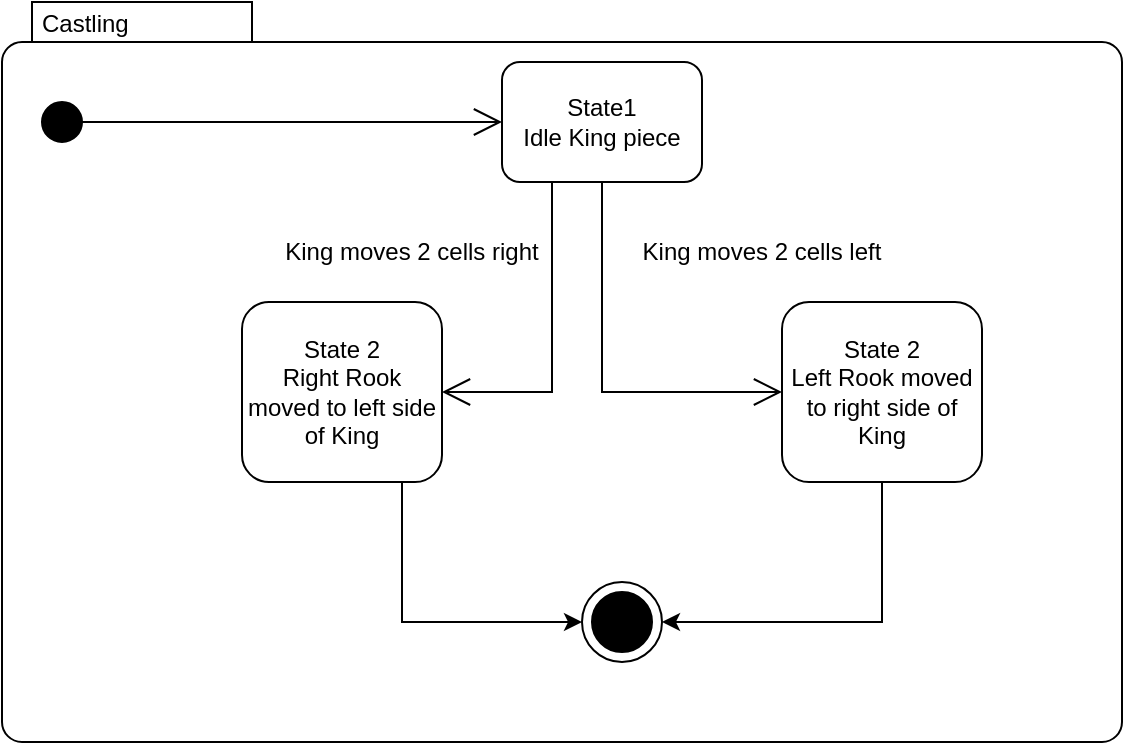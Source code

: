 <mxfile version="15.9.1" type="device"><diagram id="RcuQrL5C073z-UgA4AmN" name="Page-1"><mxGraphModel dx="1278" dy="585" grid="1" gridSize="10" guides="1" tooltips="1" connect="1" arrows="1" fold="1" page="1" pageScale="1" pageWidth="850" pageHeight="1100" math="0" shadow="0"><root><mxCell id="0"/><mxCell id="1" parent="0"/><mxCell id="GtTRxQEGEjN50l0oxvc9-1" value="Castling" style="shape=mxgraph.sysml.compState;align=left;verticalAlign=top;spacingTop=-3;spacingLeft=18;strokeWidth=1;recursiveResize=0;" vertex="1" parent="1"><mxGeometry x="145" y="70" width="560" height="370" as="geometry"/></mxCell><mxCell id="GtTRxQEGEjN50l0oxvc9-2" value="" style="shape=ellipse;html=1;fillColor=#000000;verticalLabelPosition=bottom;labelBackgroundColor=#ffffff;verticalAlign=top;" vertex="1" parent="GtTRxQEGEjN50l0oxvc9-1"><mxGeometry x="20" y="50" width="20" height="20" as="geometry"/></mxCell><mxCell id="GtTRxQEGEjN50l0oxvc9-3" value="State1&lt;br&gt;Idle King piece" style="strokeColor=inherit;fillColor=inherit;gradientColor=inherit;shape=rect;html=1;rounded=1;whiteSpace=wrap;align=center;" vertex="1" parent="GtTRxQEGEjN50l0oxvc9-1"><mxGeometry x="250" y="30" width="100" height="60" as="geometry"/></mxCell><mxCell id="GtTRxQEGEjN50l0oxvc9-18" value="" style="edgeStyle=orthogonalEdgeStyle;rounded=0;orthogonalLoop=1;jettySize=auto;html=1;" edge="1" parent="GtTRxQEGEjN50l0oxvc9-1" source="GtTRxQEGEjN50l0oxvc9-5" target="GtTRxQEGEjN50l0oxvc9-17"><mxGeometry relative="1" as="geometry"><Array as="points"><mxPoint x="440" y="310"/></Array></mxGeometry></mxCell><mxCell id="GtTRxQEGEjN50l0oxvc9-5" value="State 2&lt;br&gt;Left Rook moved to right side of King&lt;span style=&quot;color: rgba(0 , 0 , 0 , 0) ; font-family: monospace ; font-size: 0px&quot;&gt;%3CmxGraphModel%3E%3Croot%3E%3CmxCell%20id%3D%220%22%2F%3E%3CmxCell%20id%3D%221%22%20parent%3D%220%22%2F%3E%3CmxCell%20id%3D%222%22%20value%3D%22Promote%20Pawn%22%20style%3D%22shape%3Dmxgraph.sysml.compState%3Balign%3Dleft%3BverticalAlign%3Dtop%3BspacingTop%3D-3%3BspacingLeft%3D18%3BstrokeWidth%3D1%3BrecursiveResize%3D0%3B%22%20vertex%3D%221%22%20parent%3D%221%22%3E%3CmxGeometry%20x%3D%22100%22%20y%3D%22110%22%20width%3D%22560%22%20height%3D%22370%22%20as%3D%22geometry%22%2F%3E%3C%2FmxCell%3E%3CmxCell%20id%3D%223%22%20value%3D%22%22%20style%3D%22shape%3Dellipse%3Bhtml%3D1%3BfillColor%3D%23000000%3BverticalLabelPosition%3Dbottom%3BlabelBackgroundColor%3D%23ffffff%3BverticalAlign%3Dtop%3B%22%20vertex%3D%221%22%20parent%3D%222%22%3E%3CmxGeometry%20x%3D%2220%22%20y%3D%2250%22%20width%3D%2220%22%20height%3D%2220%22%20as%3D%22geometry%22%2F%3E%3C%2FmxCell%3E%3CmxCell%20id%3D%224%22%20value%3D%22State1%26lt%3Bbr%26gt%3BIdle%20piece%20on%20opponent's%20pawn%20rank%22%20style%3D%22strokeColor%3Dinherit%3BfillColor%3Dinherit%3BgradientColor%3Dinherit%3Bshape%3Drect%3Bhtml%3D1%3Brounded%3D1%3BwhiteSpace%3Dwrap%3Balign%3Dcenter%3B%22%20vertex%3D%221%22%20parent%3D%222%22%3E%3CmxGeometry%20x%3D%22250%22%20y%3D%2230%22%20width%3D%22100%22%20height%3D%2260%22%20as%3D%22geometry%22%2F%3E%3C%2FmxCell%3E%3CmxCell%20id%3D%225%22%20value%3D%22%22%20style%3D%22edgeStyle%3DorthogonalEdgeStyle%3Brounded%3D0%3BorthogonalLoop%3D1%3BjettySize%3Dauto%3Bhtml%3D1%3B%22%20edge%3D%221%22%20parent%3D%222%22%20source%3D%226%22%20target%3D%2210%22%3E%3CmxGeometry%20relative%3D%221%22%20as%3D%22geometry%22%2F%3E%3C%2FmxCell%3E%3CmxCell%20id%3D%226%22%20value%3D%22State2%26lt%3Bbr%26gt%3BPiece%20is%20on%20back%20rank%22%20style%3D%22strokeColor%3Dinherit%3BfillColor%3Dinherit%3BgradientColor%3Dinherit%3Bshape%3Drect%3Bhtml%3D1%3Brounded%3D1%3BwhiteSpace%3Dwrap%3Balign%3Dcenter%3B%22%20vertex%3D%221%22%20parent%3D%222%22%3E%3CmxGeometry%20x%3D%22250%22%20y%3D%22130%22%20width%3D%22100%22%20height%3D%2290%22%20as%3D%22geometry%22%2F%3E%3C%2FmxCell%3E%3CmxCell%20id%3D%227%22%20value%3D%22%22%20style%3D%22strokeColor%3Dinherit%3BfillColor%3Dinherit%3BgradientColor%3Dinherit%3BedgeStyle%3Dnone%3Bhtml%3D1%3BendArrow%3Dopen%3BendSize%3D12%3Brounded%3D0%3B%22%20edge%3D%221%22%20parent%3D%222%22%20source%3D%223%22%20target%3D%224%22%3E%3CmxGeometry%20relative%3D%221%22%20as%3D%22geometry%22%2F%3E%3C%2FmxCell%3E%3CmxCell%20id%3D%228%22%20value%3D%22%22%20style%3D%22strokeColor%3Dinherit%3BfillColor%3Dinherit%3BgradientColor%3Dinherit%3BedgeStyle%3Dnone%3Bhtml%3D1%3BendArrow%3Dopen%3BendSize%3D12%3Brounded%3D0%3B%22%20edge%3D%221%22%20parent%3D%222%22%20source%3D%224%22%20target%3D%226%22%3E%3CmxGeometry%20relative%3D%221%22%20as%3D%22geometry%22%2F%3E%3C%2FmxCell%3E%3CmxCell%20id%3D%229%22%20value%3D%22%22%20style%3D%22edgeStyle%3DorthogonalEdgeStyle%3Brounded%3D0%3BorthogonalLoop%3D1%3BjettySize%3Dauto%3Bhtml%3D1%3B%22%20edge%3D%221%22%20parent%3D%222%22%20source%3D%2210%22%20target%3D%2211%22%3E%3CmxGeometry%20relative%3D%221%22%20as%3D%22geometry%22%2F%3E%3C%2FmxCell%3E%3CmxCell%20id%3D%2210%22%20value%3D%22Promoted%20Pawn%22%20style%3D%22rounded%3D1%3BwhiteSpace%3Dwrap%3Bhtml%3D1%3B%22%20vertex%3D%221%22%20parent%3D%222%22%3E%3CmxGeometry%20x%3D%22240%22%20y%3D%22290%22%20width%3D%22120%22%20height%3D%2260%22%20as%3D%22geometry%22%2F%3E%3C%2FmxCell%3E%3CmxCell%20id%3D%2211%22%20value%3D%22%22%20style%3D%22shape%3Dmxgraph.sysml.actFinal%3Bhtml%3D1%3BverticalLabelPosition%3Dbottom%3BlabelBackgroundColor%3D%23ffffff%3BverticalAlign%3Dtop%3B%22%20vertex%3D%221%22%20parent%3D%222%22%3E%3CmxGeometry%20x%3D%22430%22%20y%3D%22300%22%20width%3D%2240%22%20height%3D%2240%22%20as%3D%22geometry%22%2F%3E%3C%2FmxCell%3E%3CmxCell%20id%3D%2212%22%20value%3D%22Promote%20Pawn%22%20style%3D%22text%3Bhtml%3D1%3BstrokeColor%3Dnone%3BfillColor%3Dnone%3Balign%3Dcenter%3BverticalAlign%3Dmiddle%3BwhiteSpace%3Dwrap%3Brounded%3D0%3B%22%20vertex%3D%221%22%20parent%3D%222%22%3E%3CmxGeometry%20x%3D%22300%22%20y%3D%22240%22%20width%3D%22100%22%20height%3D%2230%22%20as%3D%22geometry%22%2F%3E%3C%2FmxCell%3E%3CmxCell%20id%3D%2213%22%20value%3D%22Move%20Piece%22%20style%3D%22text%3Bhtml%3D1%3BstrokeColor%3Dnone%3BfillColor%3Dnone%3Balign%3Dcenter%3BverticalAlign%3Dmiddle%3BwhiteSpace%3Dwrap%3Brounded%3D0%3B%22%20vertex%3D%221%22%20parent%3D%222%22%3E%3CmxGeometry%20x%3D%22300%22%20y%3D%2290%22%20width%3D%22100%22%20height%3D%2230%22%20as%3D%22geometry%22%2F%3E%3C%2FmxCell%3E%3C%2Froot%3E%3C%2FmxGraphModel%3E&lt;/span&gt;" style="strokeColor=inherit;fillColor=inherit;gradientColor=inherit;shape=rect;html=1;rounded=1;whiteSpace=wrap;align=center;" vertex="1" parent="GtTRxQEGEjN50l0oxvc9-1"><mxGeometry x="390" y="150" width="100" height="90" as="geometry"/></mxCell><mxCell id="GtTRxQEGEjN50l0oxvc9-6" value="" style="strokeColor=inherit;fillColor=inherit;gradientColor=inherit;edgeStyle=none;html=1;endArrow=open;endSize=12;rounded=0;" edge="1" parent="GtTRxQEGEjN50l0oxvc9-1" source="GtTRxQEGEjN50l0oxvc9-2" target="GtTRxQEGEjN50l0oxvc9-3"><mxGeometry relative="1" as="geometry"/></mxCell><mxCell id="GtTRxQEGEjN50l0oxvc9-7" value="" style="strokeColor=inherit;fillColor=inherit;gradientColor=inherit;edgeStyle=none;html=1;endArrow=open;endSize=12;rounded=0;" edge="1" parent="GtTRxQEGEjN50l0oxvc9-1" source="GtTRxQEGEjN50l0oxvc9-3" target="GtTRxQEGEjN50l0oxvc9-5"><mxGeometry relative="1" as="geometry"><Array as="points"><mxPoint x="300" y="195"/></Array></mxGeometry></mxCell><mxCell id="GtTRxQEGEjN50l0oxvc9-12" value="King moves 2 cells left" style="text;html=1;strokeColor=none;fillColor=none;align=center;verticalAlign=middle;whiteSpace=wrap;rounded=0;" vertex="1" parent="GtTRxQEGEjN50l0oxvc9-1"><mxGeometry x="305" y="110" width="150" height="30" as="geometry"/></mxCell><mxCell id="GtTRxQEGEjN50l0oxvc9-19" value="" style="edgeStyle=orthogonalEdgeStyle;rounded=0;orthogonalLoop=1;jettySize=auto;html=1;" edge="1" parent="GtTRxQEGEjN50l0oxvc9-1" source="GtTRxQEGEjN50l0oxvc9-13" target="GtTRxQEGEjN50l0oxvc9-17"><mxGeometry relative="1" as="geometry"><Array as="points"><mxPoint x="200" y="310"/></Array></mxGeometry></mxCell><mxCell id="GtTRxQEGEjN50l0oxvc9-13" value="State 2&lt;br&gt;Right Rook moved to left side of King&lt;span style=&quot;color: rgba(0 , 0 , 0 , 0) ; font-family: monospace ; font-size: 0px&quot;&gt;%3CmxGraphModel%3E%3Croot%3E%3CmxCell%20id%3D%220%22%2F%3E%3CmxCell%20id%3D%221%22%20parent%3D%220%22%2F%3E%3CmxCell%20id%3D%222%22%20value%3D%22Promote%20Pawn%22%20style%3D%22shape%3Dmxgraph.sysml.compState%3Balign%3Dleft%3BverticalAlign%3Dtop%3BspacingTop%3D-3%3BspacingLeft%3D18%3BstrokeWidth%3D1%3BrecursiveResize%3D0%3B%22%20vertex%3D%221%22%20parent%3D%221%22%3E%3CmxGeometry%20x%3D%22100%22%20y%3D%22110%22%20width%3D%22560%22%20height%3D%22370%22%20as%3D%22geometry%22%2F%3E%3C%2FmxCell%3E%3CmxCell%20id%3D%223%22%20value%3D%22%22%20style%3D%22shape%3Dellipse%3Bhtml%3D1%3BfillColor%3D%23000000%3BverticalLabelPosition%3Dbottom%3BlabelBackgroundColor%3D%23ffffff%3BverticalAlign%3Dtop%3B%22%20vertex%3D%221%22%20parent%3D%222%22%3E%3CmxGeometry%20x%3D%2220%22%20y%3D%2250%22%20width%3D%2220%22%20height%3D%2220%22%20as%3D%22geometry%22%2F%3E%3C%2FmxCell%3E%3CmxCell%20id%3D%224%22%20value%3D%22State1%26lt%3Bbr%26gt%3BIdle%20piece%20on%20opponent's%20pawn%20rank%22%20style%3D%22strokeColor%3Dinherit%3BfillColor%3Dinherit%3BgradientColor%3Dinherit%3Bshape%3Drect%3Bhtml%3D1%3Brounded%3D1%3BwhiteSpace%3Dwrap%3Balign%3Dcenter%3B%22%20vertex%3D%221%22%20parent%3D%222%22%3E%3CmxGeometry%20x%3D%22250%22%20y%3D%2230%22%20width%3D%22100%22%20height%3D%2260%22%20as%3D%22geometry%22%2F%3E%3C%2FmxCell%3E%3CmxCell%20id%3D%225%22%20value%3D%22%22%20style%3D%22edgeStyle%3DorthogonalEdgeStyle%3Brounded%3D0%3BorthogonalLoop%3D1%3BjettySize%3Dauto%3Bhtml%3D1%3B%22%20edge%3D%221%22%20parent%3D%222%22%20source%3D%226%22%20target%3D%2210%22%3E%3CmxGeometry%20relative%3D%221%22%20as%3D%22geometry%22%2F%3E%3C%2FmxCell%3E%3CmxCell%20id%3D%226%22%20value%3D%22State2%26lt%3Bbr%26gt%3BPiece%20is%20on%20back%20rank%22%20style%3D%22strokeColor%3Dinherit%3BfillColor%3Dinherit%3BgradientColor%3Dinherit%3Bshape%3Drect%3Bhtml%3D1%3Brounded%3D1%3BwhiteSpace%3Dwrap%3Balign%3Dcenter%3B%22%20vertex%3D%221%22%20parent%3D%222%22%3E%3CmxGeometry%20x%3D%22250%22%20y%3D%22130%22%20width%3D%22100%22%20height%3D%2290%22%20as%3D%22geometry%22%2F%3E%3C%2FmxCell%3E%3CmxCell%20id%3D%227%22%20value%3D%22%22%20style%3D%22strokeColor%3Dinherit%3BfillColor%3Dinherit%3BgradientColor%3Dinherit%3BedgeStyle%3Dnone%3Bhtml%3D1%3BendArrow%3Dopen%3BendSize%3D12%3Brounded%3D0%3B%22%20edge%3D%221%22%20parent%3D%222%22%20source%3D%223%22%20target%3D%224%22%3E%3CmxGeometry%20relative%3D%221%22%20as%3D%22geometry%22%2F%3E%3C%2FmxCell%3E%3CmxCell%20id%3D%228%22%20value%3D%22%22%20style%3D%22strokeColor%3Dinherit%3BfillColor%3Dinherit%3BgradientColor%3Dinherit%3BedgeStyle%3Dnone%3Bhtml%3D1%3BendArrow%3Dopen%3BendSize%3D12%3Brounded%3D0%3B%22%20edge%3D%221%22%20parent%3D%222%22%20source%3D%224%22%20target%3D%226%22%3E%3CmxGeometry%20relative%3D%221%22%20as%3D%22geometry%22%2F%3E%3C%2FmxCell%3E%3CmxCell%20id%3D%229%22%20value%3D%22%22%20style%3D%22edgeStyle%3DorthogonalEdgeStyle%3Brounded%3D0%3BorthogonalLoop%3D1%3BjettySize%3Dauto%3Bhtml%3D1%3B%22%20edge%3D%221%22%20parent%3D%222%22%20source%3D%2210%22%20target%3D%2211%22%3E%3CmxGeometry%20relative%3D%221%22%20as%3D%22geometry%22%2F%3E%3C%2FmxCell%3E%3CmxCell%20id%3D%2210%22%20value%3D%22Promoted%20Pawn%22%20style%3D%22rounded%3D1%3BwhiteSpace%3Dwrap%3Bhtml%3D1%3B%22%20vertex%3D%221%22%20parent%3D%222%22%3E%3CmxGeometry%20x%3D%22240%22%20y%3D%22290%22%20width%3D%22120%22%20height%3D%2260%22%20as%3D%22geometry%22%2F%3E%3C%2FmxCell%3E%3CmxCell%20id%3D%2211%22%20value%3D%22%22%20style%3D%22shape%3Dmxgraph.sysml.actFinal%3Bhtml%3D1%3BverticalLabelPosition%3Dbottom%3BlabelBackgroundColor%3D%23ffffff%3BverticalAlign%3Dtop%3B%22%20vertex%3D%221%22%20parent%3D%222%22%3E%3CmxGeometry%20x%3D%22430%22%20y%3D%22300%22%20width%3D%2240%22%20height%3D%2240%22%20as%3D%22geometry%22%2F%3E%3C%2FmxCell%3E%3CmxCell%20id%3D%2212%22%20value%3D%22Promote%20Pawn%22%20style%3D%22text%3Bhtml%3D1%3BstrokeColor%3Dnone%3BfillColor%3Dnone%3Balign%3Dcenter%3BverticalAlign%3Dmiddle%3BwhiteSpace%3Dwrap%3Brounded%3D0%3B%22%20vertex%3D%221%22%20parent%3D%222%22%3E%3CmxGeometry%20x%3D%22300%22%20y%3D%22240%22%20width%3D%22100%22%20height%3D%2230%22%20as%3D%22geometry%22%2F%3E%3C%2FmxCell%3E%3CmxCell%20id%3D%2213%22%20value%3D%22Move%20Piece%22%20style%3D%22text%3Bhtml%3D1%3BstrokeColor%3Dnone%3BfillColor%3Dnone%3Balign%3Dcenter%3BverticalAlign%3Dmiddle%3BwhiteSpace%3Dwrap%3Brounded%3D0%3B%22%20vertex%3D%221%22%20parent%3D%222%22%3E%3CmxGeometry%20x%3D%22300%22%20y%3D%2290%22%20width%3D%22100%22%20height%3D%2230%22%20as%3D%22geometry%22%2F%3E%3C%2FmxCell%3E%3C%2Froot%3E%3C%2FmxGraphModel%3E&lt;/span&gt;" style="strokeColor=inherit;fillColor=inherit;gradientColor=inherit;shape=rect;html=1;rounded=1;whiteSpace=wrap;align=center;" vertex="1" parent="GtTRxQEGEjN50l0oxvc9-1"><mxGeometry x="120" y="150" width="100" height="90" as="geometry"/></mxCell><mxCell id="GtTRxQEGEjN50l0oxvc9-16" value="" style="strokeColor=inherit;fillColor=inherit;gradientColor=inherit;edgeStyle=none;html=1;endArrow=open;endSize=12;rounded=0;exitX=0.25;exitY=1;exitDx=0;exitDy=0;" edge="1" parent="GtTRxQEGEjN50l0oxvc9-1" source="GtTRxQEGEjN50l0oxvc9-3" target="GtTRxQEGEjN50l0oxvc9-13"><mxGeometry relative="1" as="geometry"><mxPoint x="341.111" y="100" as="sourcePoint"/><mxPoint x="403.333" y="160" as="targetPoint"/><Array as="points"><mxPoint x="275" y="195"/></Array></mxGeometry></mxCell><mxCell id="GtTRxQEGEjN50l0oxvc9-17" value="" style="shape=mxgraph.sysml.actFinal;html=1;verticalLabelPosition=bottom;labelBackgroundColor=#ffffff;verticalAlign=top;" vertex="1" parent="GtTRxQEGEjN50l0oxvc9-1"><mxGeometry x="290" y="290" width="40" height="40" as="geometry"/></mxCell><mxCell id="GtTRxQEGEjN50l0oxvc9-20" value="King moves 2 cells right" style="text;html=1;strokeColor=none;fillColor=none;align=center;verticalAlign=middle;whiteSpace=wrap;rounded=0;" vertex="1" parent="GtTRxQEGEjN50l0oxvc9-1"><mxGeometry x="130" y="110" width="150" height="30" as="geometry"/></mxCell></root></mxGraphModel></diagram></mxfile>